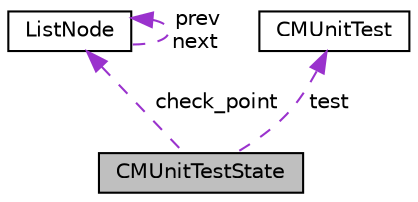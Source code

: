 digraph "CMUnitTestState"
{
 // LATEX_PDF_SIZE
  edge [fontname="Helvetica",fontsize="10",labelfontname="Helvetica",labelfontsize="10"];
  node [fontname="Helvetica",fontsize="10",shape=record];
  Node1 [label="CMUnitTestState",height=0.2,width=0.4,color="black", fillcolor="grey75", style="filled", fontcolor="black",tooltip=" "];
  Node2 -> Node1 [dir="back",color="darkorchid3",fontsize="10",style="dashed",label=" check_point" ,fontname="Helvetica"];
  Node2 [label="ListNode",height=0.2,width=0.4,color="black", fillcolor="white", style="filled",URL="$struct_list_node.html",tooltip=" "];
  Node2 -> Node2 [dir="back",color="darkorchid3",fontsize="10",style="dashed",label=" prev\nnext" ,fontname="Helvetica"];
  Node3 -> Node1 [dir="back",color="darkorchid3",fontsize="10",style="dashed",label=" test" ,fontname="Helvetica"];
  Node3 [label="CMUnitTest",height=0.2,width=0.4,color="black", fillcolor="white", style="filled",URL="$struct_c_m_unit_test.html",tooltip=" "];
}
